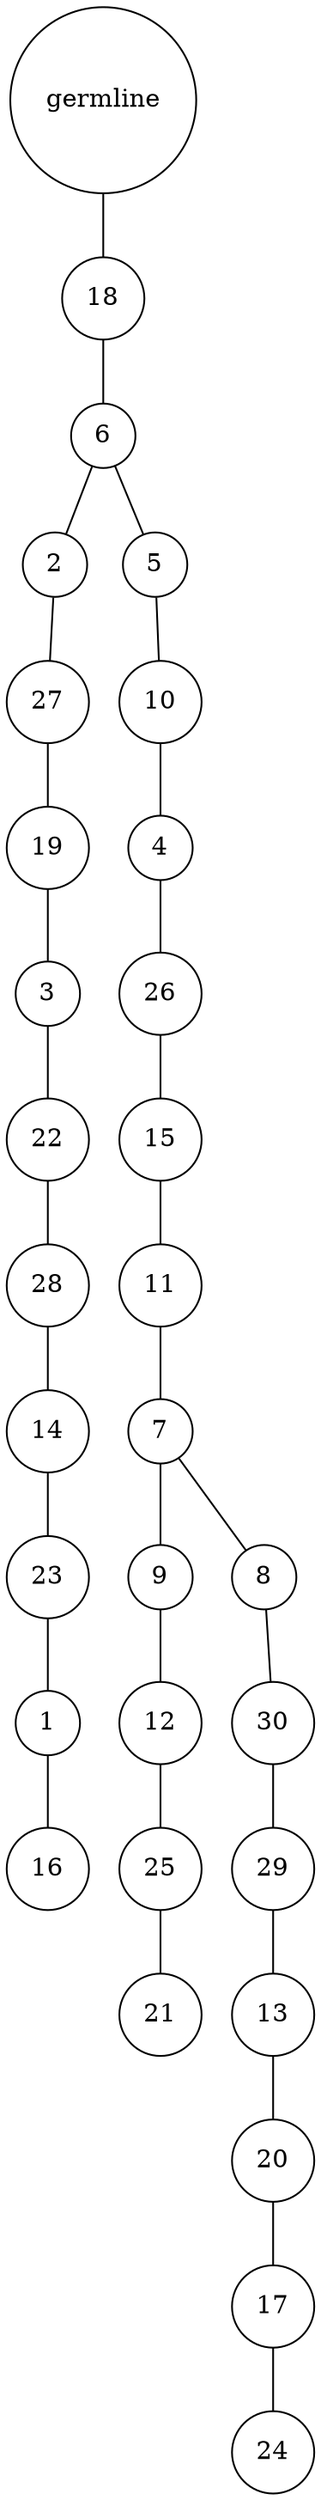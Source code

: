 graph {
	rankdir=UD;
	splines=line;
	node [shape=circle]
	"0x7fd1f53644c0" [label="germline"];
	"0x7fd1f53644f0" [label="18"];
	"0x7fd1f53644c0" -- "0x7fd1f53644f0" ;
	"0x7fd1f5364520" [label="6"];
	"0x7fd1f53644f0" -- "0x7fd1f5364520" ;
	"0x7fd1f5364550" [label="2"];
	"0x7fd1f5364520" -- "0x7fd1f5364550" ;
	"0x7fd1f5364580" [label="27"];
	"0x7fd1f5364550" -- "0x7fd1f5364580" ;
	"0x7fd1f53645b0" [label="19"];
	"0x7fd1f5364580" -- "0x7fd1f53645b0" ;
	"0x7fd1f53645e0" [label="3"];
	"0x7fd1f53645b0" -- "0x7fd1f53645e0" ;
	"0x7fd1f5364610" [label="22"];
	"0x7fd1f53645e0" -- "0x7fd1f5364610" ;
	"0x7fd1f5364640" [label="28"];
	"0x7fd1f5364610" -- "0x7fd1f5364640" ;
	"0x7fd1f5364670" [label="14"];
	"0x7fd1f5364640" -- "0x7fd1f5364670" ;
	"0x7fd1f53646a0" [label="23"];
	"0x7fd1f5364670" -- "0x7fd1f53646a0" ;
	"0x7fd1f53646d0" [label="1"];
	"0x7fd1f53646a0" -- "0x7fd1f53646d0" ;
	"0x7fd1f5364700" [label="16"];
	"0x7fd1f53646d0" -- "0x7fd1f5364700" ;
	"0x7fd1f5364730" [label="5"];
	"0x7fd1f5364520" -- "0x7fd1f5364730" ;
	"0x7fd1f5364760" [label="10"];
	"0x7fd1f5364730" -- "0x7fd1f5364760" ;
	"0x7fd1f5364790" [label="4"];
	"0x7fd1f5364760" -- "0x7fd1f5364790" ;
	"0x7fd1f53647c0" [label="26"];
	"0x7fd1f5364790" -- "0x7fd1f53647c0" ;
	"0x7fd1f53647f0" [label="15"];
	"0x7fd1f53647c0" -- "0x7fd1f53647f0" ;
	"0x7fd1f5364820" [label="11"];
	"0x7fd1f53647f0" -- "0x7fd1f5364820" ;
	"0x7fd1f5364850" [label="7"];
	"0x7fd1f5364820" -- "0x7fd1f5364850" ;
	"0x7fd1f5364880" [label="9"];
	"0x7fd1f5364850" -- "0x7fd1f5364880" ;
	"0x7fd1f53648b0" [label="12"];
	"0x7fd1f5364880" -- "0x7fd1f53648b0" ;
	"0x7fd1f53648e0" [label="25"];
	"0x7fd1f53648b0" -- "0x7fd1f53648e0" ;
	"0x7fd1f5364910" [label="21"];
	"0x7fd1f53648e0" -- "0x7fd1f5364910" ;
	"0x7fd1f5364940" [label="8"];
	"0x7fd1f5364850" -- "0x7fd1f5364940" ;
	"0x7fd1f5364970" [label="30"];
	"0x7fd1f5364940" -- "0x7fd1f5364970" ;
	"0x7fd1f53649a0" [label="29"];
	"0x7fd1f5364970" -- "0x7fd1f53649a0" ;
	"0x7fd1f53649d0" [label="13"];
	"0x7fd1f53649a0" -- "0x7fd1f53649d0" ;
	"0x7fd1f5364a00" [label="20"];
	"0x7fd1f53649d0" -- "0x7fd1f5364a00" ;
	"0x7fd1f5364a30" [label="17"];
	"0x7fd1f5364a00" -- "0x7fd1f5364a30" ;
	"0x7fd1f5364a60" [label="24"];
	"0x7fd1f5364a30" -- "0x7fd1f5364a60" ;
}
